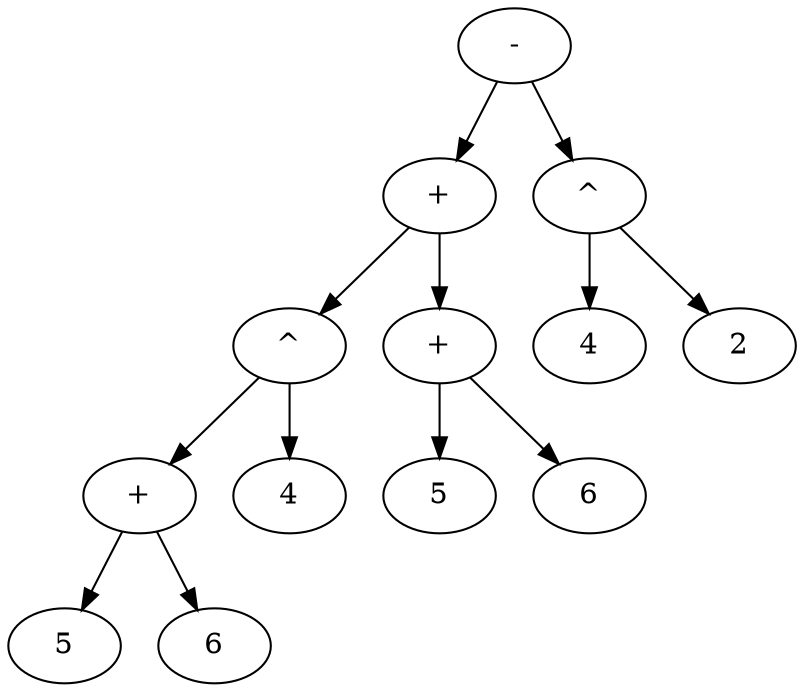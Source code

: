 digraph G{
0[label="-"];
0 -> 1;
0 -> 2;
1[label="+"];
1 -> 3;
1 -> 4;
3[label="^"];
3 -> 7;
3 -> 8;
7[label="+"];
7 -> 15;
7 -> 16;
15[label="5"];
16[label="6"];
8[label="4"];
4[label="+"];
4 -> 9;
4 -> 10;
9[label="5"];
10[label="6"];
2[label="^"];
2 -> 5;
2 -> 6;
5[label="4"];
6[label="2"];
}
